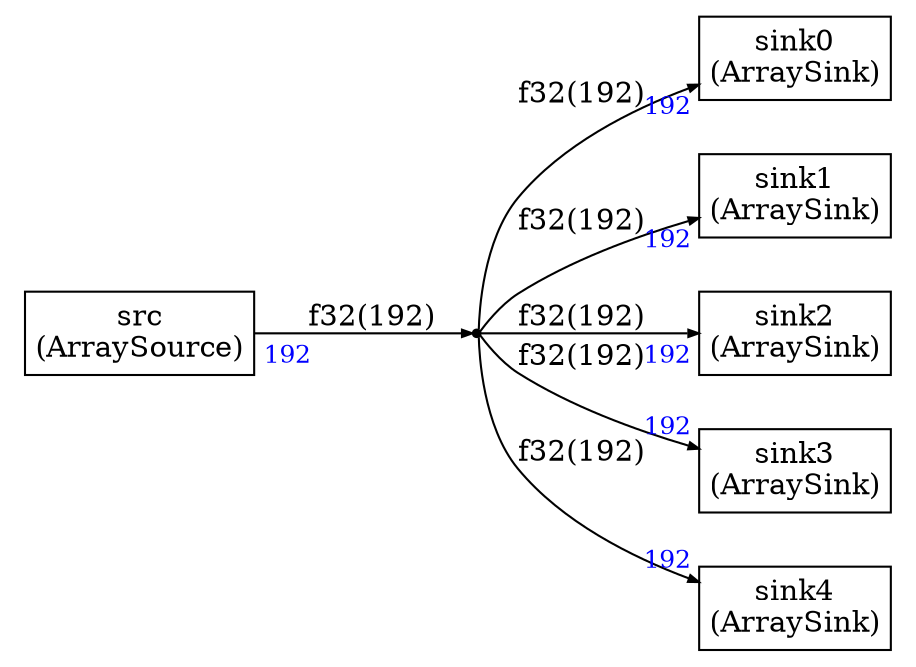 



digraph structs {
    node [shape=plaintext]
    rankdir=LR
    edge [arrowsize=0.5]
    fontname="times"


dup0 [shape=point,label=dup0]

sink0 [label=<
<TABLE BORDER="0" CELLBORDER="1" CELLSPACING="0" CELLPADDING="4">
  <TR>
    <TD ALIGN="CENTER" PORT="i">sink0<BR/>(ArraySink)</TD>
  </TR>
</TABLE>>];

sink1 [label=<
<TABLE BORDER="0" CELLBORDER="1" CELLSPACING="0" CELLPADDING="4">
  <TR>
    <TD ALIGN="CENTER" PORT="i">sink1<BR/>(ArraySink)</TD>
  </TR>
</TABLE>>];

sink2 [label=<
<TABLE BORDER="0" CELLBORDER="1" CELLSPACING="0" CELLPADDING="4">
  <TR>
    <TD ALIGN="CENTER" PORT="i">sink2<BR/>(ArraySink)</TD>
  </TR>
</TABLE>>];

sink3 [label=<
<TABLE BORDER="0" CELLBORDER="1" CELLSPACING="0" CELLPADDING="4">
  <TR>
    <TD ALIGN="CENTER" PORT="i">sink3<BR/>(ArraySink)</TD>
  </TR>
</TABLE>>];

sink4 [label=<
<TABLE BORDER="0" CELLBORDER="1" CELLSPACING="0" CELLPADDING="4">
  <TR>
    <TD ALIGN="CENTER" PORT="i">sink4<BR/>(ArraySink)</TD>
  </TR>
</TABLE>>];

src [label=<
<TABLE BORDER="0" CELLBORDER="1" CELLSPACING="0" CELLPADDING="4">
  <TR>
    <TD ALIGN="CENTER" PORT="i">src<BR/>(ArraySource)</TD>
  </TR>
</TABLE>>];



src:i ->  
dup0 [label="f32(192)"

,taillabel=<<TABLE BORDER="0" CELLPADDING="2"><TR><TD><FONT COLOR="blue" POINT-SIZE="12.0" >192</FONT>
</TD></TR></TABLE>>]

 
dup0 -> sink0:i [label="f32(192)"
,headlabel=<<TABLE BORDER="0" CELLPADDING="2"><TR><TD><FONT COLOR="blue" POINT-SIZE="12.0" >192</FONT>
</TD></TR></TABLE>>
]

 
dup0 -> sink1:i [label="f32(192)"
,headlabel=<<TABLE BORDER="0" CELLPADDING="2"><TR><TD><FONT COLOR="blue" POINT-SIZE="12.0" >192</FONT>
</TD></TR></TABLE>>
]

 
dup0 -> sink2:i [label="f32(192)"
,headlabel=<<TABLE BORDER="0" CELLPADDING="2"><TR><TD><FONT COLOR="blue" POINT-SIZE="12.0" >192</FONT>
</TD></TR></TABLE>>
]

 
dup0 -> sink3:i [label="f32(192)"
,headlabel=<<TABLE BORDER="0" CELLPADDING="2"><TR><TD><FONT COLOR="blue" POINT-SIZE="12.0" >192</FONT>
</TD></TR></TABLE>>
]

 
dup0 -> sink4:i [label="f32(192)"
,headlabel=<<TABLE BORDER="0" CELLPADDING="2"><TR><TD><FONT COLOR="blue" POINT-SIZE="12.0" >192</FONT>
</TD></TR></TABLE>>
]


}
